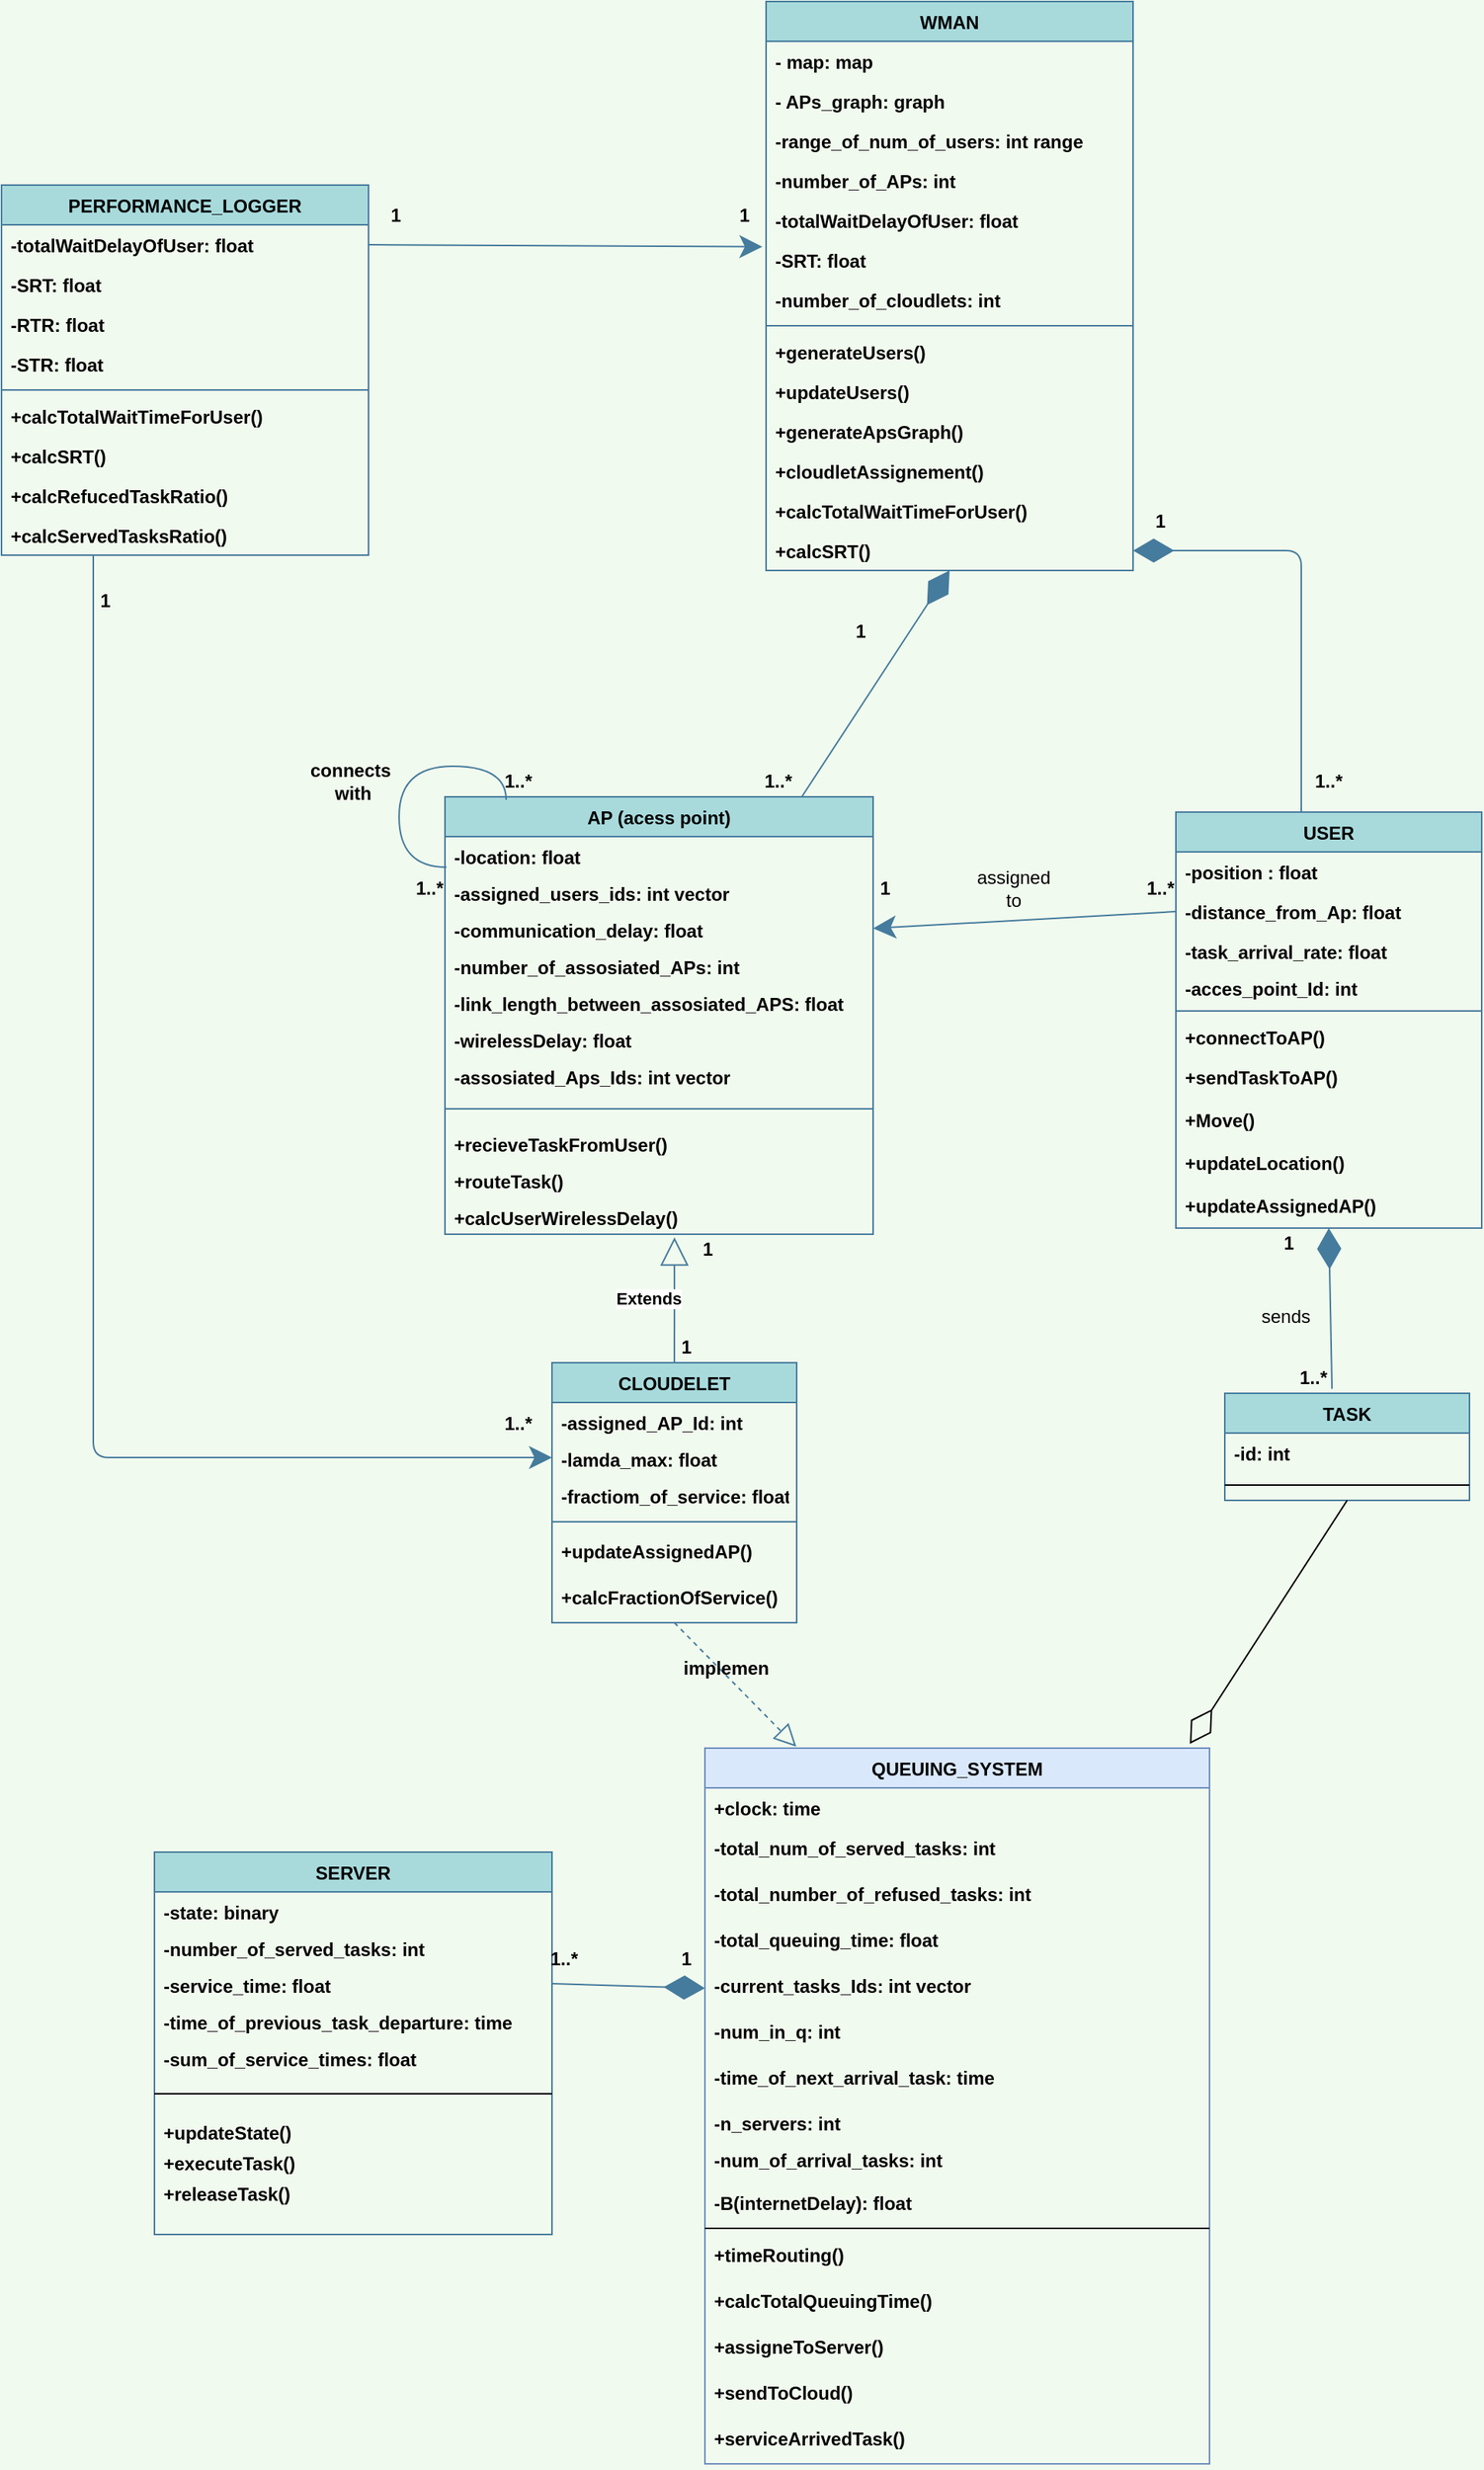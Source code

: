 <mxfile version="15.2.2" type="device"><diagram id="C5RBs43oDa-KdzZeNtuy" name="Page-1"><mxGraphModel dx="1240" dy="2343" grid="1" gridSize="10" guides="1" tooltips="1" connect="1" arrows="1" fold="1" page="1" pageScale="1" pageWidth="1169" pageHeight="1654" background="#F1FAEE" math="0" shadow="0"><root><mxCell id="WIyWlLk6GJQsqaUBKTNV-0"/><mxCell id="WIyWlLk6GJQsqaUBKTNV-1" parent="WIyWlLk6GJQsqaUBKTNV-0"/><mxCell id="zkfFHV4jXpPFQw0GAbJ--0" value="WMAN" style="swimlane;fontStyle=1;align=center;verticalAlign=top;childLayout=stackLayout;horizontal=1;startSize=26;horizontalStack=0;resizeParent=1;resizeLast=0;collapsible=1;marginBottom=0;shadow=0;strokeWidth=1;fillColor=#A8DADC;strokeColor=#457B9D;" parent="WIyWlLk6GJQsqaUBKTNV-1" vertex="1"><mxGeometry x="590" y="-1630" width="240" height="372" as="geometry"><mxRectangle x="220" y="120" width="160" height="26" as="alternateBounds"/></mxGeometry></mxCell><mxCell id="zkfFHV4jXpPFQw0GAbJ--1" value="- map: map" style="text;align=left;verticalAlign=top;spacingLeft=4;spacingRight=4;overflow=hidden;rotatable=0;points=[[0,0.5],[1,0.5]];portConstraint=eastwest;fontStyle=1" parent="zkfFHV4jXpPFQw0GAbJ--0" vertex="1"><mxGeometry y="26" width="240" height="26" as="geometry"/></mxCell><mxCell id="zkfFHV4jXpPFQw0GAbJ--2" value="- APs_graph: graph" style="text;align=left;verticalAlign=top;spacingLeft=4;spacingRight=4;overflow=hidden;rotatable=0;points=[[0,0.5],[1,0.5]];portConstraint=eastwest;shadow=0;html=0;fontStyle=1" parent="zkfFHV4jXpPFQw0GAbJ--0" vertex="1"><mxGeometry y="52" width="240" height="26" as="geometry"/></mxCell><mxCell id="duXqDelRjaNol4sOZulY-4" value="-range_of_num_of_users: int range" style="text;align=left;verticalAlign=top;spacingLeft=4;spacingRight=4;overflow=hidden;rotatable=0;points=[[0,0.5],[1,0.5]];portConstraint=eastwest;shadow=0;html=0;fontStyle=1" parent="zkfFHV4jXpPFQw0GAbJ--0" vertex="1"><mxGeometry y="78" width="240" height="26" as="geometry"/></mxCell><mxCell id="duXqDelRjaNol4sOZulY-3" value="-number_of_APs: int" style="text;align=left;verticalAlign=top;spacingLeft=4;spacingRight=4;overflow=hidden;rotatable=0;points=[[0,0.5],[1,0.5]];portConstraint=eastwest;shadow=0;html=0;fontStyle=1" parent="zkfFHV4jXpPFQw0GAbJ--0" vertex="1"><mxGeometry y="104" width="240" height="26" as="geometry"/></mxCell><mxCell id="duXqDelRjaNol4sOZulY-54" value="-totalWaitDelayOfUser: float" style="text;align=left;verticalAlign=top;spacingLeft=4;spacingRight=4;overflow=hidden;rotatable=0;points=[[0,0.5],[1,0.5]];portConstraint=eastwest;shadow=0;html=0;fontStyle=1" parent="zkfFHV4jXpPFQw0GAbJ--0" vertex="1"><mxGeometry y="130" width="240" height="26" as="geometry"/></mxCell><mxCell id="duXqDelRjaNol4sOZulY-57" value="-SRT: float" style="text;align=left;verticalAlign=top;spacingLeft=4;spacingRight=4;overflow=hidden;rotatable=0;points=[[0,0.5],[1,0.5]];portConstraint=eastwest;shadow=0;html=0;fontStyle=1" parent="zkfFHV4jXpPFQw0GAbJ--0" vertex="1"><mxGeometry y="156" width="240" height="26" as="geometry"/></mxCell><mxCell id="duXqDelRjaNol4sOZulY-5" value="-number_of_cloudlets: int" style="text;align=left;verticalAlign=top;spacingLeft=4;spacingRight=4;overflow=hidden;rotatable=0;points=[[0,0.5],[1,0.5]];portConstraint=eastwest;shadow=0;html=0;fontStyle=1" parent="zkfFHV4jXpPFQw0GAbJ--0" vertex="1"><mxGeometry y="182" width="240" height="26" as="geometry"/></mxCell><mxCell id="zkfFHV4jXpPFQw0GAbJ--4" value="" style="line;html=1;strokeWidth=1;align=left;verticalAlign=middle;spacingTop=-1;spacingLeft=3;spacingRight=3;rotatable=0;labelPosition=right;points=[];portConstraint=eastwest;labelBackgroundColor=#F1FAEE;fillColor=#A8DADC;strokeColor=#457B9D;fontStyle=1" parent="zkfFHV4jXpPFQw0GAbJ--0" vertex="1"><mxGeometry y="208" width="240" height="8" as="geometry"/></mxCell><mxCell id="duXqDelRjaNol4sOZulY-13" value="+generateUsers()" style="text;align=left;verticalAlign=top;spacingLeft=4;spacingRight=4;overflow=hidden;rotatable=0;points=[[0,0.5],[1,0.5]];portConstraint=eastwest;shadow=0;html=0;fontStyle=1" parent="zkfFHV4jXpPFQw0GAbJ--0" vertex="1"><mxGeometry y="216" width="240" height="26" as="geometry"/></mxCell><mxCell id="duXqDelRjaNol4sOZulY-14" value="+updateUsers()&#10;" style="text;align=left;verticalAlign=top;spacingLeft=4;spacingRight=4;overflow=hidden;rotatable=0;points=[[0,0.5],[1,0.5]];portConstraint=eastwest;shadow=0;html=0;fontStyle=1" parent="zkfFHV4jXpPFQw0GAbJ--0" vertex="1"><mxGeometry y="242" width="240" height="26" as="geometry"/></mxCell><mxCell id="duXqDelRjaNol4sOZulY-15" value="+generateApsGraph()" style="text;align=left;verticalAlign=top;spacingLeft=4;spacingRight=4;overflow=hidden;rotatable=0;points=[[0,0.5],[1,0.5]];portConstraint=eastwest;shadow=0;html=0;fontStyle=1" parent="zkfFHV4jXpPFQw0GAbJ--0" vertex="1"><mxGeometry y="268" width="240" height="26" as="geometry"/></mxCell><mxCell id="duXqDelRjaNol4sOZulY-17" value="+cloudletAssignement()" style="text;align=left;verticalAlign=top;spacingLeft=4;spacingRight=4;overflow=hidden;rotatable=0;points=[[0,0.5],[1,0.5]];portConstraint=eastwest;shadow=0;html=0;fontStyle=1" parent="zkfFHV4jXpPFQw0GAbJ--0" vertex="1"><mxGeometry y="294" width="240" height="26" as="geometry"/></mxCell><mxCell id="duXqDelRjaNol4sOZulY-52" value="+calcTotalWaitTimeForUser()" style="text;align=left;verticalAlign=top;spacingLeft=4;spacingRight=4;overflow=hidden;rotatable=0;points=[[0,0.5],[1,0.5]];portConstraint=eastwest;shadow=0;html=0;fontStyle=1" parent="zkfFHV4jXpPFQw0GAbJ--0" vertex="1"><mxGeometry y="320" width="240" height="26" as="geometry"/></mxCell><mxCell id="duXqDelRjaNol4sOZulY-51" value="+calcSRT()" style="text;align=left;verticalAlign=top;spacingLeft=4;spacingRight=4;overflow=hidden;rotatable=0;points=[[0,0.5],[1,0.5]];portConstraint=eastwest;shadow=0;html=0;fontStyle=1" parent="zkfFHV4jXpPFQw0GAbJ--0" vertex="1"><mxGeometry y="346" width="240" height="26" as="geometry"/></mxCell><mxCell id="zkfFHV4jXpPFQw0GAbJ--13" value="AP (acess point)" style="swimlane;fontStyle=1;align=center;verticalAlign=top;childLayout=stackLayout;horizontal=1;startSize=26;horizontalStack=0;resizeParent=1;resizeLast=0;collapsible=1;marginBottom=0;shadow=0;strokeWidth=1;fillColor=#A8DADC;strokeColor=#457B9D;" parent="WIyWlLk6GJQsqaUBKTNV-1" vertex="1"><mxGeometry x="380" y="-1110" width="280" height="286" as="geometry"><mxRectangle x="340" y="380" width="170" height="26" as="alternateBounds"/></mxGeometry></mxCell><mxCell id="0unxeQhDDGH4DxMglJ66-23" value="-location: float " style="text;align=left;verticalAlign=top;spacingLeft=4;spacingRight=4;overflow=hidden;rotatable=0;points=[[0,0.5],[1,0.5]];portConstraint=eastwest;fontStyle=1" parent="zkfFHV4jXpPFQw0GAbJ--13" vertex="1"><mxGeometry y="26" width="280" height="24" as="geometry"/></mxCell><mxCell id="duXqDelRjaNol4sOZulY-43" value="-assigned_users_ids: int vector" style="text;align=left;verticalAlign=top;spacingLeft=4;spacingRight=4;overflow=hidden;rotatable=0;points=[[0,0.5],[1,0.5]];portConstraint=eastwest;fontStyle=1" parent="zkfFHV4jXpPFQw0GAbJ--13" vertex="1"><mxGeometry y="50" width="280" height="24" as="geometry"/></mxCell><mxCell id="0unxeQhDDGH4DxMglJ66-0" value="-communication_delay: float" style="text;align=left;verticalAlign=top;spacingLeft=4;spacingRight=4;overflow=hidden;rotatable=0;points=[[0,0.5],[1,0.5]];portConstraint=eastwest;fontStyle=1" parent="zkfFHV4jXpPFQw0GAbJ--13" vertex="1"><mxGeometry y="74" width="280" height="24" as="geometry"/></mxCell><mxCell id="duXqDelRjaNol4sOZulY-6" value="-number_of_assosiated_APs: int" style="text;align=left;verticalAlign=top;spacingLeft=4;spacingRight=4;overflow=hidden;rotatable=0;points=[[0,0.5],[1,0.5]];portConstraint=eastwest;fontStyle=1" parent="zkfFHV4jXpPFQw0GAbJ--13" vertex="1"><mxGeometry y="98" width="280" height="24" as="geometry"/></mxCell><mxCell id="duXqDelRjaNol4sOZulY-60" value="-link_length_between_assosiated_APS: float" style="text;align=left;verticalAlign=top;spacingLeft=4;spacingRight=4;overflow=hidden;rotatable=0;points=[[0,0.5],[1,0.5]];portConstraint=eastwest;fontStyle=1" parent="zkfFHV4jXpPFQw0GAbJ--13" vertex="1"><mxGeometry y="122" width="280" height="24" as="geometry"/></mxCell><mxCell id="duXqDelRjaNol4sOZulY-7" value="-wirelessDelay: float" style="text;align=left;verticalAlign=top;spacingLeft=4;spacingRight=4;overflow=hidden;rotatable=0;points=[[0,0.5],[1,0.5]];portConstraint=eastwest;fontStyle=1" parent="zkfFHV4jXpPFQw0GAbJ--13" vertex="1"><mxGeometry y="146" width="280" height="24" as="geometry"/></mxCell><mxCell id="duXqDelRjaNol4sOZulY-61" value="-assosiated_Aps_Ids: int vector" style="text;align=left;verticalAlign=top;spacingLeft=4;spacingRight=4;overflow=hidden;rotatable=0;points=[[0,0.5],[1,0.5]];portConstraint=eastwest;fontStyle=1" parent="zkfFHV4jXpPFQw0GAbJ--13" vertex="1"><mxGeometry y="170" width="280" height="24" as="geometry"/></mxCell><mxCell id="zkfFHV4jXpPFQw0GAbJ--15" value="" style="line;html=1;strokeWidth=1;align=left;verticalAlign=middle;spacingTop=-1;spacingLeft=3;spacingRight=3;rotatable=0;labelPosition=right;points=[];portConstraint=eastwest;labelBackgroundColor=#F1FAEE;fillColor=#A8DADC;strokeColor=#457B9D;fontStyle=1" parent="zkfFHV4jXpPFQw0GAbJ--13" vertex="1"><mxGeometry y="194" width="280" height="20" as="geometry"/></mxCell><mxCell id="0unxeQhDDGH4DxMglJ66-20" value="" style="endArrow=none;html=1;strokeColor=#457B9D;fillColor=#A8DADC;entryX=0.006;entryY=-0.167;entryDx=0;entryDy=0;elbow=vertical;entryPerimeter=0;fontStyle=1;edgeStyle=orthogonalEdgeStyle;curved=1;" parent="zkfFHV4jXpPFQw0GAbJ--13" edge="1"><mxGeometry relative="1" as="geometry"><mxPoint x="40" y="2" as="sourcePoint"/><mxPoint x="0.96" y="45.992" as="targetPoint"/><Array as="points"><mxPoint x="40" y="-20"/><mxPoint x="-30" y="-20"/><mxPoint x="-30" y="46"/></Array></mxGeometry></mxCell><mxCell id="duXqDelRjaNol4sOZulY-18" value="+recieveTaskFromUser()" style="text;align=left;verticalAlign=top;spacingLeft=4;spacingRight=4;overflow=hidden;rotatable=0;points=[[0,0.5],[1,0.5]];portConstraint=eastwest;fontStyle=1" parent="zkfFHV4jXpPFQw0GAbJ--13" vertex="1"><mxGeometry y="214" width="280" height="24" as="geometry"/></mxCell><mxCell id="duXqDelRjaNol4sOZulY-19" value="+routeTask()" style="text;align=left;verticalAlign=top;spacingLeft=4;spacingRight=4;overflow=hidden;rotatable=0;points=[[0,0.5],[1,0.5]];portConstraint=eastwest;fontStyle=1" parent="zkfFHV4jXpPFQw0GAbJ--13" vertex="1"><mxGeometry y="238" width="280" height="24" as="geometry"/></mxCell><mxCell id="duXqDelRjaNol4sOZulY-44" value="+calcUserWirelessDelay()" style="text;align=left;verticalAlign=top;spacingLeft=4;spacingRight=4;overflow=hidden;rotatable=0;points=[[0,0.5],[1,0.5]];portConstraint=eastwest;fontStyle=1" parent="zkfFHV4jXpPFQw0GAbJ--13" vertex="1"><mxGeometry y="262" width="280" height="24" as="geometry"/></mxCell><mxCell id="zkfFHV4jXpPFQw0GAbJ--17" value="USER" style="swimlane;fontStyle=1;align=center;verticalAlign=top;childLayout=stackLayout;horizontal=1;startSize=26;horizontalStack=0;resizeParent=1;resizeLast=0;collapsible=1;marginBottom=0;shadow=0;strokeWidth=1;fillColor=#A8DADC;strokeColor=#457B9D;" parent="WIyWlLk6GJQsqaUBKTNV-1" vertex="1"><mxGeometry x="858" y="-1100" width="200" height="272" as="geometry"><mxRectangle x="550" y="140" width="160" height="26" as="alternateBounds"/></mxGeometry></mxCell><mxCell id="zkfFHV4jXpPFQw0GAbJ--18" value="-position : float" style="text;align=left;verticalAlign=top;spacingLeft=4;spacingRight=4;overflow=hidden;rotatable=0;points=[[0,0.5],[1,0.5]];portConstraint=eastwest;fontStyle=1" parent="zkfFHV4jXpPFQw0GAbJ--17" vertex="1"><mxGeometry y="26" width="200" height="26" as="geometry"/></mxCell><mxCell id="zkfFHV4jXpPFQw0GAbJ--20" value="-distance_from_Ap: float" style="text;align=left;verticalAlign=top;spacingLeft=4;spacingRight=4;overflow=hidden;rotatable=0;points=[[0,0.5],[1,0.5]];portConstraint=eastwest;shadow=0;html=0;fontStyle=1" parent="zkfFHV4jXpPFQw0GAbJ--17" vertex="1"><mxGeometry y="52" width="200" height="26" as="geometry"/></mxCell><mxCell id="duXqDelRjaNol4sOZulY-58" value="-task_arrival_rate: float" style="text;strokeColor=none;fillColor=none;align=left;verticalAlign=top;spacingLeft=4;spacingRight=4;overflow=hidden;rotatable=0;points=[[0,0.5],[1,0.5]];portConstraint=eastwest;fontStyle=1;" parent="zkfFHV4jXpPFQw0GAbJ--17" vertex="1"><mxGeometry y="78" width="200" height="24" as="geometry"/></mxCell><mxCell id="duXqDelRjaNol4sOZulY-2" value="-acces_point_Id: int" style="text;strokeColor=none;fillColor=none;align=left;verticalAlign=top;spacingLeft=4;spacingRight=4;overflow=hidden;rotatable=0;points=[[0,0.5],[1,0.5]];portConstraint=eastwest;fontStyle=1;" parent="zkfFHV4jXpPFQw0GAbJ--17" vertex="1"><mxGeometry y="102" width="200" height="24" as="geometry"/></mxCell><mxCell id="zkfFHV4jXpPFQw0GAbJ--23" value="" style="line;html=1;strokeWidth=1;align=left;verticalAlign=middle;spacingTop=-1;spacingLeft=3;spacingRight=3;rotatable=0;labelPosition=right;points=[];portConstraint=eastwest;labelBackgroundColor=#F1FAEE;fillColor=#A8DADC;strokeColor=#457B9D;fontStyle=1" parent="zkfFHV4jXpPFQw0GAbJ--17" vertex="1"><mxGeometry y="126" width="200" height="8" as="geometry"/></mxCell><mxCell id="duXqDelRjaNol4sOZulY-22" value="+connectToAP()" style="text;align=left;verticalAlign=top;spacingLeft=4;spacingRight=4;overflow=hidden;rotatable=0;points=[[0,0.5],[1,0.5]];portConstraint=eastwest;shadow=0;html=0;fontStyle=1" parent="zkfFHV4jXpPFQw0GAbJ--17" vertex="1"><mxGeometry y="134" width="200" height="26" as="geometry"/></mxCell><mxCell id="duXqDelRjaNol4sOZulY-23" value="+sendTaskToAP()" style="text;align=left;verticalAlign=top;spacingLeft=4;spacingRight=4;overflow=hidden;rotatable=0;points=[[0,0.5],[1,0.5]];portConstraint=eastwest;shadow=0;html=0;fontStyle=1" parent="zkfFHV4jXpPFQw0GAbJ--17" vertex="1"><mxGeometry y="160" width="200" height="28" as="geometry"/></mxCell><mxCell id="duXqDelRjaNol4sOZulY-24" value="+Move()" style="text;align=left;verticalAlign=top;spacingLeft=4;spacingRight=4;overflow=hidden;rotatable=0;points=[[0,0.5],[1,0.5]];portConstraint=eastwest;shadow=0;html=0;fontStyle=1" parent="zkfFHV4jXpPFQw0GAbJ--17" vertex="1"><mxGeometry y="188" width="200" height="28" as="geometry"/></mxCell><mxCell id="duXqDelRjaNol4sOZulY-25" value="+updateLocation()" style="text;align=left;verticalAlign=top;spacingLeft=4;spacingRight=4;overflow=hidden;rotatable=0;points=[[0,0.5],[1,0.5]];portConstraint=eastwest;shadow=0;html=0;fontStyle=1" parent="zkfFHV4jXpPFQw0GAbJ--17" vertex="1"><mxGeometry y="216" width="200" height="28" as="geometry"/></mxCell><mxCell id="duXqDelRjaNol4sOZulY-27" value="+updateAssignedAP()" style="text;align=left;verticalAlign=top;spacingLeft=4;spacingRight=4;overflow=hidden;rotatable=0;points=[[0,0.5],[1,0.5]];portConstraint=eastwest;shadow=0;html=0;fontStyle=1" parent="zkfFHV4jXpPFQw0GAbJ--17" vertex="1"><mxGeometry y="244" width="200" height="28" as="geometry"/></mxCell><mxCell id="0unxeQhDDGH4DxMglJ66-6" value="CLOUDELET" style="swimlane;fontStyle=1;align=center;verticalAlign=top;childLayout=stackLayout;horizontal=1;startSize=26;horizontalStack=0;resizeParent=1;resizeLast=0;collapsible=1;marginBottom=0;shadow=0;strokeWidth=1;fillColor=#A8DADC;strokeColor=#457B9D;" parent="WIyWlLk6GJQsqaUBKTNV-1" vertex="1"><mxGeometry x="450" y="-740" width="160" height="170" as="geometry"><mxRectangle x="340" y="380" width="170" height="26" as="alternateBounds"/></mxGeometry></mxCell><mxCell id="duXqDelRjaNol4sOZulY-59" value="-assigned_AP_Id: int" style="text;align=left;verticalAlign=top;spacingLeft=4;spacingRight=4;overflow=hidden;rotatable=0;points=[[0,0.5],[1,0.5]];portConstraint=eastwest;fontStyle=1" parent="0unxeQhDDGH4DxMglJ66-6" vertex="1"><mxGeometry y="26" width="160" height="24" as="geometry"/></mxCell><mxCell id="duXqDelRjaNol4sOZulY-10" value="-lamda_max: float" style="text;align=left;verticalAlign=top;spacingLeft=4;spacingRight=4;overflow=hidden;rotatable=0;points=[[0,0.5],[1,0.5]];portConstraint=eastwest;fontStyle=1" parent="0unxeQhDDGH4DxMglJ66-6" vertex="1"><mxGeometry y="50" width="160" height="24" as="geometry"/></mxCell><mxCell id="duXqDelRjaNol4sOZulY-64" value="-fractiom_of_service: float" style="text;align=left;verticalAlign=top;spacingLeft=4;spacingRight=4;overflow=hidden;rotatable=0;points=[[0,0.5],[1,0.5]];portConstraint=eastwest;fontStyle=1" parent="0unxeQhDDGH4DxMglJ66-6" vertex="1"><mxGeometry y="74" width="160" height="24" as="geometry"/></mxCell><mxCell id="0unxeQhDDGH4DxMglJ66-9" value="" style="line;html=1;strokeWidth=1;align=left;verticalAlign=middle;spacingTop=-1;spacingLeft=3;spacingRight=3;rotatable=0;labelPosition=right;points=[];portConstraint=eastwest;labelBackgroundColor=#F1FAEE;fillColor=#A8DADC;strokeColor=#457B9D;fontStyle=1" parent="0unxeQhDDGH4DxMglJ66-6" vertex="1"><mxGeometry y="98" width="160" height="12" as="geometry"/></mxCell><mxCell id="duXqDelRjaNol4sOZulY-37" value="+updateAssignedAP()" style="text;align=left;verticalAlign=top;spacingLeft=4;spacingRight=4;overflow=hidden;rotatable=0;points=[[0,0.5],[1,0.5]];portConstraint=eastwest;shadow=0;html=0;fontStyle=1" parent="0unxeQhDDGH4DxMglJ66-6" vertex="1"><mxGeometry y="110" width="160" height="30" as="geometry"/></mxCell><mxCell id="duXqDelRjaNol4sOZulY-41" value="+calcFractionOfService()" style="text;align=left;verticalAlign=top;spacingLeft=4;spacingRight=4;overflow=hidden;rotatable=0;points=[[0,0.5],[1,0.5]];portConstraint=eastwest;shadow=0;html=0;fontStyle=1" parent="0unxeQhDDGH4DxMglJ66-6" vertex="1"><mxGeometry y="140" width="160" height="30" as="geometry"/></mxCell><mxCell id="0unxeQhDDGH4DxMglJ66-10" value="" style="endArrow=diamondThin;endFill=1;endSize=24;html=1;strokeColor=#457B9D;fillColor=#A8DADC;exitX=0.41;exitY=0;exitDx=0;exitDy=0;exitPerimeter=0;edgeStyle=orthogonalEdgeStyle;elbow=vertical;fontStyle=1;entryX=1;entryY=0.5;entryDx=0;entryDy=0;" parent="WIyWlLk6GJQsqaUBKTNV-1" source="zkfFHV4jXpPFQw0GAbJ--17" target="duXqDelRjaNol4sOZulY-51" edge="1"><mxGeometry width="160" relative="1" as="geometry"><mxPoint x="800" y="-660" as="sourcePoint"/><mxPoint x="750" y="-1230" as="targetPoint"/></mxGeometry></mxCell><mxCell id="0unxeQhDDGH4DxMglJ66-16" value="1..*" style="text;html=1;strokeColor=none;fillColor=none;align=center;verticalAlign=middle;whiteSpace=wrap;rounded=0;fontStyle=1" parent="WIyWlLk6GJQsqaUBKTNV-1" vertex="1"><mxGeometry x="950" y="-1130" width="16" height="20" as="geometry"/></mxCell><mxCell id="0unxeQhDDGH4DxMglJ66-17" value="" style="endArrow=diamondThin;endFill=1;endSize=24;html=1;strokeColor=#457B9D;fillColor=#A8DADC;entryX=0.5;entryY=1;entryDx=0;entryDy=0;fontStyle=1" parent="WIyWlLk6GJQsqaUBKTNV-1" source="zkfFHV4jXpPFQw0GAbJ--13" target="zkfFHV4jXpPFQw0GAbJ--0" edge="1"><mxGeometry width="160" relative="1" as="geometry"><mxPoint x="610" y="-450" as="sourcePoint"/><mxPoint x="770" y="-450" as="targetPoint"/></mxGeometry></mxCell><mxCell id="0unxeQhDDGH4DxMglJ66-18" value="1" style="text;html=1;strokeColor=none;fillColor=none;align=center;verticalAlign=middle;whiteSpace=wrap;rounded=0;fontStyle=1" parent="WIyWlLk6GJQsqaUBKTNV-1" vertex="1"><mxGeometry x="840" y="-1300" width="16" height="20" as="geometry"/></mxCell><mxCell id="0unxeQhDDGH4DxMglJ66-19" value="1..*" style="text;html=1;strokeColor=none;fillColor=none;align=center;verticalAlign=middle;whiteSpace=wrap;rounded=0;fontStyle=1" parent="WIyWlLk6GJQsqaUBKTNV-1" vertex="1"><mxGeometry x="940" y="-740" width="16" height="20" as="geometry"/></mxCell><mxCell id="0unxeQhDDGH4DxMglJ66-25" value="connects&amp;nbsp;&lt;br&gt;with" style="text;html=1;strokeColor=none;fillColor=none;align=center;verticalAlign=middle;whiteSpace=wrap;rounded=0;fontStyle=1" parent="WIyWlLk6GJQsqaUBKTNV-1" vertex="1"><mxGeometry x="300" y="-1130" width="40" height="20" as="geometry"/></mxCell><mxCell id="0unxeQhDDGH4DxMglJ66-26" value="Extends" style="endArrow=block;endSize=16;endFill=0;html=1;strokeColor=#457B9D;fillColor=#A8DADC;elbow=vertical;fontStyle=1;entryX=0.536;entryY=1.083;entryDx=0;entryDy=0;entryPerimeter=0;" parent="WIyWlLk6GJQsqaUBKTNV-1" source="0unxeQhDDGH4DxMglJ66-6" target="duXqDelRjaNol4sOZulY-44" edge="1"><mxGeometry x="0.016" y="17" width="160" relative="1" as="geometry"><mxPoint x="780" y="-330" as="sourcePoint"/><mxPoint x="654" y="-397" as="targetPoint"/><mxPoint as="offset"/></mxGeometry></mxCell><mxCell id="0unxeQhDDGH4DxMglJ66-27" value="" style="endArrow=block;dashed=1;endFill=0;endSize=12;html=1;strokeColor=#457B9D;fillColor=#A8DADC;entryX=0.181;entryY=-0.002;entryDx=0;entryDy=0;fontStyle=1;exitX=0.5;exitY=1;exitDx=0;exitDy=0;entryPerimeter=0;" parent="WIyWlLk6GJQsqaUBKTNV-1" source="0unxeQhDDGH4DxMglJ66-6" target="duXqDelRjaNol4sOZulY-108" edge="1"><mxGeometry width="160" relative="1" as="geometry"><mxPoint x="755" y="-110" as="sourcePoint"/><mxPoint x="900" y="-89" as="targetPoint"/></mxGeometry></mxCell><mxCell id="0unxeQhDDGH4DxMglJ66-34" value="SERVER" style="swimlane;fontStyle=1;align=center;verticalAlign=top;childLayout=stackLayout;horizontal=1;startSize=26;horizontalStack=0;resizeParent=1;resizeParentMax=0;resizeLast=0;collapsible=1;marginBottom=0;strokeColor=#457B9D;fillColor=#A8DADC;" parent="WIyWlLk6GJQsqaUBKTNV-1" vertex="1"><mxGeometry x="190" y="-420" width="260" height="250" as="geometry"/></mxCell><mxCell id="0unxeQhDDGH4DxMglJ66-35" value="-state: binary" style="text;strokeColor=none;fillColor=none;align=left;verticalAlign=top;spacingLeft=4;spacingRight=4;overflow=hidden;rotatable=0;points=[[0,0.5],[1,0.5]];portConstraint=eastwest;fontStyle=1;" parent="0unxeQhDDGH4DxMglJ66-34" vertex="1"><mxGeometry y="26" width="260" height="24" as="geometry"/></mxCell><mxCell id="0unxeQhDDGH4DxMglJ66-50" value="-number_of_served_tasks: int" style="text;strokeColor=none;fillColor=none;align=left;verticalAlign=top;spacingLeft=4;spacingRight=4;overflow=hidden;rotatable=0;points=[[0,0.5],[1,0.5]];portConstraint=eastwest;fontStyle=1;" parent="0unxeQhDDGH4DxMglJ66-34" vertex="1"><mxGeometry y="50" width="260" height="24" as="geometry"/></mxCell><mxCell id="0unxeQhDDGH4DxMglJ66-51" value="-service_time: float" style="text;strokeColor=none;fillColor=none;align=left;verticalAlign=top;spacingLeft=4;spacingRight=4;overflow=hidden;rotatable=0;points=[[0,0.5],[1,0.5]];portConstraint=eastwest;fontStyle=1;" parent="0unxeQhDDGH4DxMglJ66-34" vertex="1"><mxGeometry y="74" width="260" height="24" as="geometry"/></mxCell><mxCell id="0unxeQhDDGH4DxMglJ66-53" value="-time_of_previous_task_departure: time" style="text;strokeColor=none;fillColor=none;align=left;verticalAlign=top;spacingLeft=4;spacingRight=4;overflow=hidden;rotatable=0;points=[[0,0.5],[1,0.5]];portConstraint=eastwest;fontStyle=1;" parent="0unxeQhDDGH4DxMglJ66-34" vertex="1"><mxGeometry y="98" width="260" height="24" as="geometry"/></mxCell><mxCell id="0unxeQhDDGH4DxMglJ66-58" value="-sum_of_service_times: float" style="text;strokeColor=none;fillColor=none;align=left;verticalAlign=top;spacingLeft=4;spacingRight=4;overflow=hidden;rotatable=0;points=[[0,0.5],[1,0.5]];portConstraint=eastwest;fontStyle=1;" parent="0unxeQhDDGH4DxMglJ66-34" vertex="1"><mxGeometry y="122" width="260" height="24" as="geometry"/></mxCell><mxCell id="0unxeQhDDGH4DxMglJ66-36" value="" style="line;strokeWidth=1;fillColor=none;align=left;verticalAlign=middle;spacingTop=-1;spacingLeft=3;spacingRight=3;rotatable=0;labelPosition=right;points=[];portConstraint=eastwest;fontStyle=1;" parent="0unxeQhDDGH4DxMglJ66-34" vertex="1"><mxGeometry y="146" width="260" height="24" as="geometry"/></mxCell><mxCell id="duXqDelRjaNol4sOZulY-35" value="+updateState()" style="text;strokeColor=none;fillColor=none;align=left;verticalAlign=top;spacingLeft=4;spacingRight=4;overflow=hidden;rotatable=0;points=[[0,0.5],[1,0.5]];portConstraint=eastwest;fontStyle=1;" parent="0unxeQhDDGH4DxMglJ66-34" vertex="1"><mxGeometry y="170" width="260" height="20" as="geometry"/></mxCell><mxCell id="duXqDelRjaNol4sOZulY-34" value="+executeTask()" style="text;strokeColor=none;fillColor=none;align=left;verticalAlign=top;spacingLeft=4;spacingRight=4;overflow=hidden;rotatable=0;points=[[0,0.5],[1,0.5]];portConstraint=eastwest;fontStyle=1;" parent="0unxeQhDDGH4DxMglJ66-34" vertex="1"><mxGeometry y="190" width="260" height="20" as="geometry"/></mxCell><mxCell id="duXqDelRjaNol4sOZulY-36" value="+releaseTask()" style="text;strokeColor=none;fillColor=none;align=left;verticalAlign=top;spacingLeft=4;spacingRight=4;overflow=hidden;rotatable=0;points=[[0,0.5],[1,0.5]];portConstraint=eastwest;fontStyle=1;" parent="0unxeQhDDGH4DxMglJ66-34" vertex="1"><mxGeometry y="210" width="260" height="40" as="geometry"/></mxCell><mxCell id="0unxeQhDDGH4DxMglJ66-41" value="TASK" style="swimlane;fontStyle=1;align=center;verticalAlign=top;childLayout=stackLayout;horizontal=1;startSize=26;horizontalStack=0;resizeParent=1;resizeParentMax=0;resizeLast=0;collapsible=1;marginBottom=0;strokeColor=#457B9D;fillColor=#A8DADC;" parent="WIyWlLk6GJQsqaUBKTNV-1" vertex="1"><mxGeometry x="890" y="-720" width="160" height="70" as="geometry"/></mxCell><mxCell id="duXqDelRjaNol4sOZulY-12" value="-id: int" style="text;align=left;verticalAlign=top;spacingLeft=4;spacingRight=4;overflow=hidden;rotatable=0;points=[[0,0.5],[1,0.5]];portConstraint=eastwest;fontStyle=1" parent="0unxeQhDDGH4DxMglJ66-41" vertex="1"><mxGeometry y="26" width="160" height="24" as="geometry"/></mxCell><mxCell id="0unxeQhDDGH4DxMglJ66-43" value="" style="line;strokeWidth=1;fillColor=none;align=left;verticalAlign=middle;spacingTop=-1;spacingLeft=3;spacingRight=3;rotatable=0;labelPosition=right;points=[];portConstraint=eastwest;fontStyle=1;" parent="0unxeQhDDGH4DxMglJ66-41" vertex="1"><mxGeometry y="50" width="160" height="20" as="geometry"/></mxCell><mxCell id="0unxeQhDDGH4DxMglJ66-44" value="" style="endArrow=diamondThin;endFill=1;endSize=24;html=1;strokeColor=#457B9D;fillColor=#A8DADC;exitX=0.438;exitY=-0.041;exitDx=0;exitDy=0;exitPerimeter=0;entryX=0.5;entryY=1;entryDx=0;entryDy=0;fontStyle=1" parent="WIyWlLk6GJQsqaUBKTNV-1" source="0unxeQhDDGH4DxMglJ66-41" target="zkfFHV4jXpPFQw0GAbJ--17" edge="1"><mxGeometry width="160" relative="1" as="geometry"><mxPoint x="980" y="-433" as="sourcePoint"/><mxPoint x="1020" y="-470" as="targetPoint"/><Array as="points"/></mxGeometry></mxCell><mxCell id="0unxeQhDDGH4DxMglJ66-46" style="rounded=1;orthogonalLoop=1;jettySize=auto;html=1;exitX=0;exitY=0.5;exitDx=0;exitDy=0;entryX=1;entryY=0.5;entryDx=0;entryDy=0;endSize=12;strokeColor=#457B9D;fillColor=#A8DADC;fontStyle=1" parent="WIyWlLk6GJQsqaUBKTNV-1" source="zkfFHV4jXpPFQw0GAbJ--20" target="0unxeQhDDGH4DxMglJ66-0" edge="1"><mxGeometry relative="1" as="geometry"/></mxCell><mxCell id="0unxeQhDDGH4DxMglJ66-57" value="" style="endArrow=diamondThin;endFill=1;endSize=24;html=1;fontColor=#000000;strokeColor=#457B9D;fillColor=#A8DADC;exitX=1;exitY=0.5;exitDx=0;exitDy=0;entryX=0;entryY=0.5;entryDx=0;entryDy=0;" parent="WIyWlLk6GJQsqaUBKTNV-1" source="0unxeQhDDGH4DxMglJ66-51" target="duXqDelRjaNol4sOZulY-124" edge="1"><mxGeometry width="160" relative="1" as="geometry"><mxPoint x="570" y="80" as="sourcePoint"/><mxPoint x="546.25" y="-484" as="targetPoint"/></mxGeometry></mxCell><mxCell id="duXqDelRjaNol4sOZulY-11" value="" style="endArrow=diamondThin;endFill=0;endSize=24;html=1;entryX=0.961;entryY=-0.006;entryDx=0;entryDy=0;entryPerimeter=0;exitX=0.5;exitY=1;exitDx=0;exitDy=0;" parent="WIyWlLk6GJQsqaUBKTNV-1" source="0unxeQhDDGH4DxMglJ66-41" target="duXqDelRjaNol4sOZulY-108" edge="1"><mxGeometry width="160" relative="1" as="geometry"><mxPoint x="960" y="-350" as="sourcePoint"/><mxPoint x="950" y="-160" as="targetPoint"/></mxGeometry></mxCell><mxCell id="duXqDelRjaNol4sOZulY-72" value="1..*" style="text;html=1;strokeColor=none;fillColor=none;align=center;verticalAlign=middle;whiteSpace=wrap;rounded=0;fontStyle=1" parent="WIyWlLk6GJQsqaUBKTNV-1" vertex="1"><mxGeometry x="590" y="-1130" width="16" height="20" as="geometry"/></mxCell><mxCell id="duXqDelRjaNol4sOZulY-88" value="1" style="text;html=1;strokeColor=none;fillColor=none;align=center;verticalAlign=middle;whiteSpace=wrap;rounded=0;fontStyle=1" parent="WIyWlLk6GJQsqaUBKTNV-1" vertex="1"><mxGeometry x="644" y="-1228" width="16" height="20" as="geometry"/></mxCell><mxCell id="duXqDelRjaNol4sOZulY-89" value="1..*" style="text;html=1;strokeColor=none;fillColor=none;align=center;verticalAlign=middle;whiteSpace=wrap;rounded=0;fontStyle=1" parent="WIyWlLk6GJQsqaUBKTNV-1" vertex="1"><mxGeometry x="362" y="-1060" width="16" height="20" as="geometry"/></mxCell><mxCell id="duXqDelRjaNol4sOZulY-90" value="1..*" style="text;html=1;strokeColor=none;fillColor=none;align=center;verticalAlign=middle;whiteSpace=wrap;rounded=0;fontStyle=1" parent="WIyWlLk6GJQsqaUBKTNV-1" vertex="1"><mxGeometry x="420" y="-1130" width="16" height="20" as="geometry"/></mxCell><mxCell id="duXqDelRjaNol4sOZulY-91" value="1..*" style="text;html=1;strokeColor=none;fillColor=none;align=center;verticalAlign=middle;whiteSpace=wrap;rounded=0;fontStyle=1" parent="WIyWlLk6GJQsqaUBKTNV-1" vertex="1"><mxGeometry x="840" y="-1060" width="16" height="20" as="geometry"/></mxCell><mxCell id="duXqDelRjaNol4sOZulY-92" value="1" style="text;html=1;strokeColor=none;fillColor=none;align=center;verticalAlign=middle;whiteSpace=wrap;rounded=0;fontStyle=1" parent="WIyWlLk6GJQsqaUBKTNV-1" vertex="1"><mxGeometry x="660" y="-1060" width="16" height="20" as="geometry"/></mxCell><mxCell id="duXqDelRjaNol4sOZulY-95" value="assigned to" style="text;html=1;strokeColor=none;fillColor=none;align=center;verticalAlign=middle;whiteSpace=wrap;rounded=0;" parent="WIyWlLk6GJQsqaUBKTNV-1" vertex="1"><mxGeometry x="732" y="-1060" width="40" height="20" as="geometry"/></mxCell><mxCell id="duXqDelRjaNol4sOZulY-96" value="1" style="text;html=1;strokeColor=none;fillColor=none;align=center;verticalAlign=middle;whiteSpace=wrap;rounded=0;fontStyle=1" parent="WIyWlLk6GJQsqaUBKTNV-1" vertex="1"><mxGeometry x="544" y="-824" width="16" height="20" as="geometry"/></mxCell><mxCell id="duXqDelRjaNol4sOZulY-97" value="1" style="text;html=1;strokeColor=none;fillColor=none;align=center;verticalAlign=middle;whiteSpace=wrap;rounded=0;fontStyle=1" parent="WIyWlLk6GJQsqaUBKTNV-1" vertex="1"><mxGeometry x="530" y="-760" width="16" height="20" as="geometry"/></mxCell><mxCell id="duXqDelRjaNol4sOZulY-100" value="1" style="text;html=1;strokeColor=none;fillColor=none;align=center;verticalAlign=middle;whiteSpace=wrap;rounded=0;fontStyle=1" parent="WIyWlLk6GJQsqaUBKTNV-1" vertex="1"><mxGeometry x="924" y="-828" width="16" height="20" as="geometry"/></mxCell><mxCell id="duXqDelRjaNol4sOZulY-102" value="sends" style="text;html=1;strokeColor=none;fillColor=none;align=center;verticalAlign=middle;whiteSpace=wrap;rounded=0;" parent="WIyWlLk6GJQsqaUBKTNV-1" vertex="1"><mxGeometry x="910" y="-780" width="40" height="20" as="geometry"/></mxCell><mxCell id="duXqDelRjaNol4sOZulY-104" value="implemen" style="text;html=1;strokeColor=none;fillColor=none;align=center;verticalAlign=middle;whiteSpace=wrap;rounded=0;fontStyle=1" parent="WIyWlLk6GJQsqaUBKTNV-1" vertex="1"><mxGeometry x="544" y="-550" width="40" height="20" as="geometry"/></mxCell><mxCell id="duXqDelRjaNol4sOZulY-108" value="QUEUING_SYSTEM" style="swimlane;fontStyle=1;align=center;verticalAlign=top;childLayout=stackLayout;horizontal=1;startSize=26;horizontalStack=0;resizeParent=1;resizeParentMax=0;resizeLast=0;collapsible=1;marginBottom=0;fillColor=#dae8fc;strokeColor=#6c8ebf;" parent="WIyWlLk6GJQsqaUBKTNV-1" vertex="1"><mxGeometry x="550" y="-488" width="330" height="468" as="geometry"/></mxCell><mxCell id="duXqDelRjaNol4sOZulY-119" value="+clock: time" style="text;align=left;verticalAlign=top;spacingLeft=4;spacingRight=4;overflow=hidden;rotatable=0;points=[[0,0.5],[1,0.5]];portConstraint=eastwest;fontStyle=1" parent="duXqDelRjaNol4sOZulY-108" vertex="1"><mxGeometry y="26" width="330" height="26" as="geometry"/></mxCell><mxCell id="duXqDelRjaNol4sOZulY-127" value="-total_num_of_served_tasks: int" style="text;strokeColor=none;fillColor=none;align=left;verticalAlign=top;spacingLeft=4;spacingRight=4;overflow=hidden;rotatable=0;points=[[0,0.5],[1,0.5]];portConstraint=eastwest;fontStyle=1;" parent="duXqDelRjaNol4sOZulY-108" vertex="1"><mxGeometry y="52" width="330" height="30" as="geometry"/></mxCell><mxCell id="duXqDelRjaNol4sOZulY-126" value="-total_number_of_refused_tasks: int" style="text;strokeColor=none;fillColor=none;align=left;verticalAlign=top;spacingLeft=4;spacingRight=4;overflow=hidden;rotatable=0;points=[[0,0.5],[1,0.5]];portConstraint=eastwest;fontStyle=1;" parent="duXqDelRjaNol4sOZulY-108" vertex="1"><mxGeometry y="82" width="330" height="30" as="geometry"/></mxCell><mxCell id="duXqDelRjaNol4sOZulY-125" value="-total_queuing_time: float" style="text;strokeColor=none;fillColor=none;align=left;verticalAlign=top;spacingLeft=4;spacingRight=4;overflow=hidden;rotatable=0;points=[[0,0.5],[1,0.5]];portConstraint=eastwest;fontStyle=1;" parent="duXqDelRjaNol4sOZulY-108" vertex="1"><mxGeometry y="112" width="330" height="30" as="geometry"/></mxCell><mxCell id="duXqDelRjaNol4sOZulY-124" value="-current_tasks_Ids: int vector" style="text;strokeColor=none;fillColor=none;align=left;verticalAlign=top;spacingLeft=4;spacingRight=4;overflow=hidden;rotatable=0;points=[[0,0.5],[1,0.5]];portConstraint=eastwest;fontStyle=1;" parent="duXqDelRjaNol4sOZulY-108" vertex="1"><mxGeometry y="142" width="330" height="30" as="geometry"/></mxCell><mxCell id="duXqDelRjaNol4sOZulY-123" value="-num_in_q: int" style="text;strokeColor=none;fillColor=none;align=left;verticalAlign=top;spacingLeft=4;spacingRight=4;overflow=hidden;rotatable=0;points=[[0,0.5],[1,0.5]];portConstraint=eastwest;fontStyle=1;" parent="duXqDelRjaNol4sOZulY-108" vertex="1"><mxGeometry y="172" width="330" height="30" as="geometry"/></mxCell><mxCell id="duXqDelRjaNol4sOZulY-122" value="-time_of_next_arrival_task: time" style="text;align=left;verticalAlign=top;spacingLeft=4;spacingRight=4;overflow=hidden;rotatable=0;points=[[0,0.5],[1,0.5]];portConstraint=eastwest;shadow=0;html=0;fontStyle=1" parent="duXqDelRjaNol4sOZulY-108" vertex="1"><mxGeometry y="202" width="330" height="30" as="geometry"/></mxCell><mxCell id="duXqDelRjaNol4sOZulY-62" value="-n_servers: int" style="text;align=left;verticalAlign=top;spacingLeft=4;spacingRight=4;overflow=hidden;rotatable=0;points=[[0,0.5],[1,0.5]];portConstraint=eastwest;fontStyle=1" parent="duXqDelRjaNol4sOZulY-108" vertex="1"><mxGeometry y="232" width="330" height="24" as="geometry"/></mxCell><mxCell id="duXqDelRjaNol4sOZulY-121" value="-num_of_arrival_tasks: int" style="text;align=left;verticalAlign=top;spacingLeft=4;spacingRight=4;overflow=hidden;rotatable=0;points=[[0,0.5],[1,0.5]];portConstraint=eastwest;shadow=0;html=0;fontStyle=1" parent="duXqDelRjaNol4sOZulY-108" vertex="1"><mxGeometry y="256" width="330" height="28" as="geometry"/></mxCell><mxCell id="duXqDelRjaNol4sOZulY-120" value="-B(internetDelay): float" style="text;align=left;verticalAlign=top;spacingLeft=4;spacingRight=4;overflow=hidden;rotatable=0;points=[[0,0.5],[1,0.5]];portConstraint=eastwest;shadow=0;html=0;fontStyle=1" parent="duXqDelRjaNol4sOZulY-108" vertex="1"><mxGeometry y="284" width="330" height="26" as="geometry"/></mxCell><mxCell id="duXqDelRjaNol4sOZulY-110" value="" style="line;strokeWidth=1;fillColor=none;align=left;verticalAlign=middle;spacingTop=-1;spacingLeft=3;spacingRight=3;rotatable=0;labelPosition=right;points=[];portConstraint=eastwest;" parent="duXqDelRjaNol4sOZulY-108" vertex="1"><mxGeometry y="310" width="330" height="8" as="geometry"/></mxCell><mxCell id="duXqDelRjaNol4sOZulY-30" value="+timeRouting()" style="text;strokeColor=none;fillColor=none;align=left;verticalAlign=top;spacingLeft=4;spacingRight=4;overflow=hidden;rotatable=0;points=[[0,0.5],[1,0.5]];portConstraint=eastwest;fontStyle=1;" parent="duXqDelRjaNol4sOZulY-108" vertex="1"><mxGeometry y="318" width="330" height="30" as="geometry"/></mxCell><mxCell id="duXqDelRjaNol4sOZulY-46" value="+calcTotalQueuingTime()" style="text;strokeColor=none;fillColor=none;align=left;verticalAlign=top;spacingLeft=4;spacingRight=4;overflow=hidden;rotatable=0;points=[[0,0.5],[1,0.5]];portConstraint=eastwest;fontStyle=1;" parent="duXqDelRjaNol4sOZulY-108" vertex="1"><mxGeometry y="348" width="330" height="30" as="geometry"/></mxCell><mxCell id="duXqDelRjaNol4sOZulY-48" value="+assigneToServer()" style="text;strokeColor=none;fillColor=none;align=left;verticalAlign=top;spacingLeft=4;spacingRight=4;overflow=hidden;rotatable=0;points=[[0,0.5],[1,0.5]];portConstraint=eastwest;fontStyle=1;" parent="duXqDelRjaNol4sOZulY-108" vertex="1"><mxGeometry y="378" width="330" height="30" as="geometry"/></mxCell><mxCell id="duXqDelRjaNol4sOZulY-45" value="+sendToCloud()" style="text;strokeColor=none;fillColor=none;align=left;verticalAlign=top;spacingLeft=4;spacingRight=4;overflow=hidden;rotatable=0;points=[[0,0.5],[1,0.5]];portConstraint=eastwest;fontStyle=1;" parent="duXqDelRjaNol4sOZulY-108" vertex="1"><mxGeometry y="408" width="330" height="30" as="geometry"/></mxCell><mxCell id="duXqDelRjaNol4sOZulY-31" value="+serviceArrivedTask()" style="text;strokeColor=none;fillColor=none;align=left;verticalAlign=top;spacingLeft=4;spacingRight=4;overflow=hidden;rotatable=0;points=[[0,0.5],[1,0.5]];portConstraint=eastwest;fontStyle=1;" parent="duXqDelRjaNol4sOZulY-108" vertex="1"><mxGeometry y="438" width="330" height="30" as="geometry"/></mxCell><mxCell id="duXqDelRjaNol4sOZulY-130" value="1..*" style="text;html=1;strokeColor=none;fillColor=none;align=center;verticalAlign=middle;whiteSpace=wrap;rounded=0;fontStyle=1" parent="WIyWlLk6GJQsqaUBKTNV-1" vertex="1"><mxGeometry x="450" y="-360" width="16" height="20" as="geometry"/></mxCell><mxCell id="duXqDelRjaNol4sOZulY-131" value="1" style="text;html=1;strokeColor=none;fillColor=none;align=center;verticalAlign=middle;whiteSpace=wrap;rounded=0;fontStyle=1" parent="WIyWlLk6GJQsqaUBKTNV-1" vertex="1"><mxGeometry x="530" y="-360" width="16" height="20" as="geometry"/></mxCell><mxCell id="8JEbUB_xmCLK-12WNOGD-1" value="PERFORMANCE_LOGGER" style="swimlane;fontStyle=1;align=center;verticalAlign=top;childLayout=stackLayout;horizontal=1;startSize=26;horizontalStack=0;resizeParent=1;resizeLast=0;collapsible=1;marginBottom=0;shadow=0;strokeWidth=1;fillColor=#A8DADC;strokeColor=#457B9D;" parent="WIyWlLk6GJQsqaUBKTNV-1" vertex="1"><mxGeometry x="90" y="-1510" width="240" height="242" as="geometry"><mxRectangle x="220" y="120" width="160" height="26" as="alternateBounds"/></mxGeometry></mxCell><mxCell id="8JEbUB_xmCLK-12WNOGD-6" value="-totalWaitDelayOfUser: float" style="text;align=left;verticalAlign=top;spacingLeft=4;spacingRight=4;overflow=hidden;rotatable=0;points=[[0,0.5],[1,0.5]];portConstraint=eastwest;shadow=0;html=0;fontStyle=1" parent="8JEbUB_xmCLK-12WNOGD-1" vertex="1"><mxGeometry y="26" width="240" height="26" as="geometry"/></mxCell><mxCell id="8JEbUB_xmCLK-12WNOGD-7" value="-SRT: float" style="text;align=left;verticalAlign=top;spacingLeft=4;spacingRight=4;overflow=hidden;rotatable=0;points=[[0,0.5],[1,0.5]];portConstraint=eastwest;shadow=0;html=0;fontStyle=1" parent="8JEbUB_xmCLK-12WNOGD-1" vertex="1"><mxGeometry y="52" width="240" height="26" as="geometry"/></mxCell><mxCell id="8JEbUB_xmCLK-12WNOGD-40" value="-RTR: float" style="text;align=left;verticalAlign=top;spacingLeft=4;spacingRight=4;overflow=hidden;rotatable=0;points=[[0,0.5],[1,0.5]];portConstraint=eastwest;shadow=0;html=0;fontStyle=1" parent="8JEbUB_xmCLK-12WNOGD-1" vertex="1"><mxGeometry y="78" width="240" height="26" as="geometry"/></mxCell><mxCell id="8JEbUB_xmCLK-12WNOGD-41" value="-STR: float" style="text;align=left;verticalAlign=top;spacingLeft=4;spacingRight=4;overflow=hidden;rotatable=0;points=[[0,0.5],[1,0.5]];portConstraint=eastwest;shadow=0;html=0;fontStyle=1" parent="8JEbUB_xmCLK-12WNOGD-1" vertex="1"><mxGeometry y="104" width="240" height="26" as="geometry"/></mxCell><mxCell id="8JEbUB_xmCLK-12WNOGD-9" value="" style="line;html=1;strokeWidth=1;align=left;verticalAlign=middle;spacingTop=-1;spacingLeft=3;spacingRight=3;rotatable=0;labelPosition=right;points=[];portConstraint=eastwest;labelBackgroundColor=#F1FAEE;fillColor=#A8DADC;strokeColor=#457B9D;fontStyle=1" parent="8JEbUB_xmCLK-12WNOGD-1" vertex="1"><mxGeometry y="130" width="240" height="8" as="geometry"/></mxCell><mxCell id="8JEbUB_xmCLK-12WNOGD-14" value="+calcTotalWaitTimeForUser()" style="text;align=left;verticalAlign=top;spacingLeft=4;spacingRight=4;overflow=hidden;rotatable=0;points=[[0,0.5],[1,0.5]];portConstraint=eastwest;shadow=0;html=0;fontStyle=1" parent="8JEbUB_xmCLK-12WNOGD-1" vertex="1"><mxGeometry y="138" width="240" height="26" as="geometry"/></mxCell><mxCell id="8JEbUB_xmCLK-12WNOGD-15" value="+calcSRT()" style="text;align=left;verticalAlign=top;spacingLeft=4;spacingRight=4;overflow=hidden;rotatable=0;points=[[0,0.5],[1,0.5]];portConstraint=eastwest;shadow=0;html=0;fontStyle=1" parent="8JEbUB_xmCLK-12WNOGD-1" vertex="1"><mxGeometry y="164" width="240" height="26" as="geometry"/></mxCell><mxCell id="8JEbUB_xmCLK-12WNOGD-38" value="+calcRefucedTaskRatio()" style="text;align=left;verticalAlign=top;spacingLeft=4;spacingRight=4;overflow=hidden;rotatable=0;points=[[0,0.5],[1,0.5]];portConstraint=eastwest;shadow=0;html=0;fontStyle=1" parent="8JEbUB_xmCLK-12WNOGD-1" vertex="1"><mxGeometry y="190" width="240" height="26" as="geometry"/></mxCell><mxCell id="8JEbUB_xmCLK-12WNOGD-37" value="+calcServedTasksRatio()" style="text;align=left;verticalAlign=top;spacingLeft=4;spacingRight=4;overflow=hidden;rotatable=0;points=[[0,0.5],[1,0.5]];portConstraint=eastwest;shadow=0;html=0;fontStyle=1" parent="8JEbUB_xmCLK-12WNOGD-1" vertex="1"><mxGeometry y="216" width="240" height="26" as="geometry"/></mxCell><mxCell id="8JEbUB_xmCLK-12WNOGD-17" style="rounded=1;orthogonalLoop=1;jettySize=auto;html=1;exitX=1;exitY=0.5;exitDx=0;exitDy=0;entryX=-0.01;entryY=0.167;entryDx=0;entryDy=0;endSize=12;strokeColor=#457B9D;fillColor=#A8DADC;fontStyle=1;entryPerimeter=0;" parent="WIyWlLk6GJQsqaUBKTNV-1" source="8JEbUB_xmCLK-12WNOGD-6" target="duXqDelRjaNol4sOZulY-57" edge="1"><mxGeometry relative="1" as="geometry"><mxPoint x="488" y="-1350" as="sourcePoint"/><mxPoint x="290" y="-1339" as="targetPoint"/></mxGeometry></mxCell><mxCell id="8JEbUB_xmCLK-12WNOGD-18" value="1" style="text;html=1;strokeColor=none;fillColor=none;align=center;verticalAlign=middle;whiteSpace=wrap;rounded=0;fontStyle=1" parent="WIyWlLk6GJQsqaUBKTNV-1" vertex="1"><mxGeometry x="340" y="-1500" width="16" height="20" as="geometry"/></mxCell><mxCell id="8JEbUB_xmCLK-12WNOGD-19" value="1" style="text;html=1;strokeColor=none;fillColor=none;align=center;verticalAlign=middle;whiteSpace=wrap;rounded=0;fontStyle=1" parent="WIyWlLk6GJQsqaUBKTNV-1" vertex="1"><mxGeometry x="568" y="-1500" width="16" height="20" as="geometry"/></mxCell><mxCell id="8JEbUB_xmCLK-12WNOGD-22" style="rounded=1;orthogonalLoop=1;jettySize=auto;html=1;exitX=0.25;exitY=1;exitDx=0;exitDy=0;endSize=12;strokeColor=#457B9D;fillColor=#A8DADC;fontStyle=1;entryX=0;entryY=0.5;entryDx=0;entryDy=0;edgeStyle=orthogonalEdgeStyle;" parent="WIyWlLk6GJQsqaUBKTNV-1" source="8JEbUB_xmCLK-12WNOGD-1" target="duXqDelRjaNol4sOZulY-10" edge="1"><mxGeometry relative="1" as="geometry"><mxPoint x="140" y="-1300" as="sourcePoint"/><mxPoint x="190" y="-980" as="targetPoint"/></mxGeometry></mxCell><mxCell id="8JEbUB_xmCLK-12WNOGD-23" value="1" style="text;html=1;strokeColor=none;fillColor=none;align=center;verticalAlign=middle;whiteSpace=wrap;rounded=0;fontStyle=1" parent="WIyWlLk6GJQsqaUBKTNV-1" vertex="1"><mxGeometry x="150" y="-1248" width="16" height="20" as="geometry"/></mxCell><mxCell id="8JEbUB_xmCLK-12WNOGD-24" value="1..*" style="text;html=1;strokeColor=none;fillColor=none;align=center;verticalAlign=middle;whiteSpace=wrap;rounded=0;fontStyle=1" parent="WIyWlLk6GJQsqaUBKTNV-1" vertex="1"><mxGeometry x="420" y="-710" width="16" height="20" as="geometry"/></mxCell></root></mxGraphModel></diagram></mxfile>